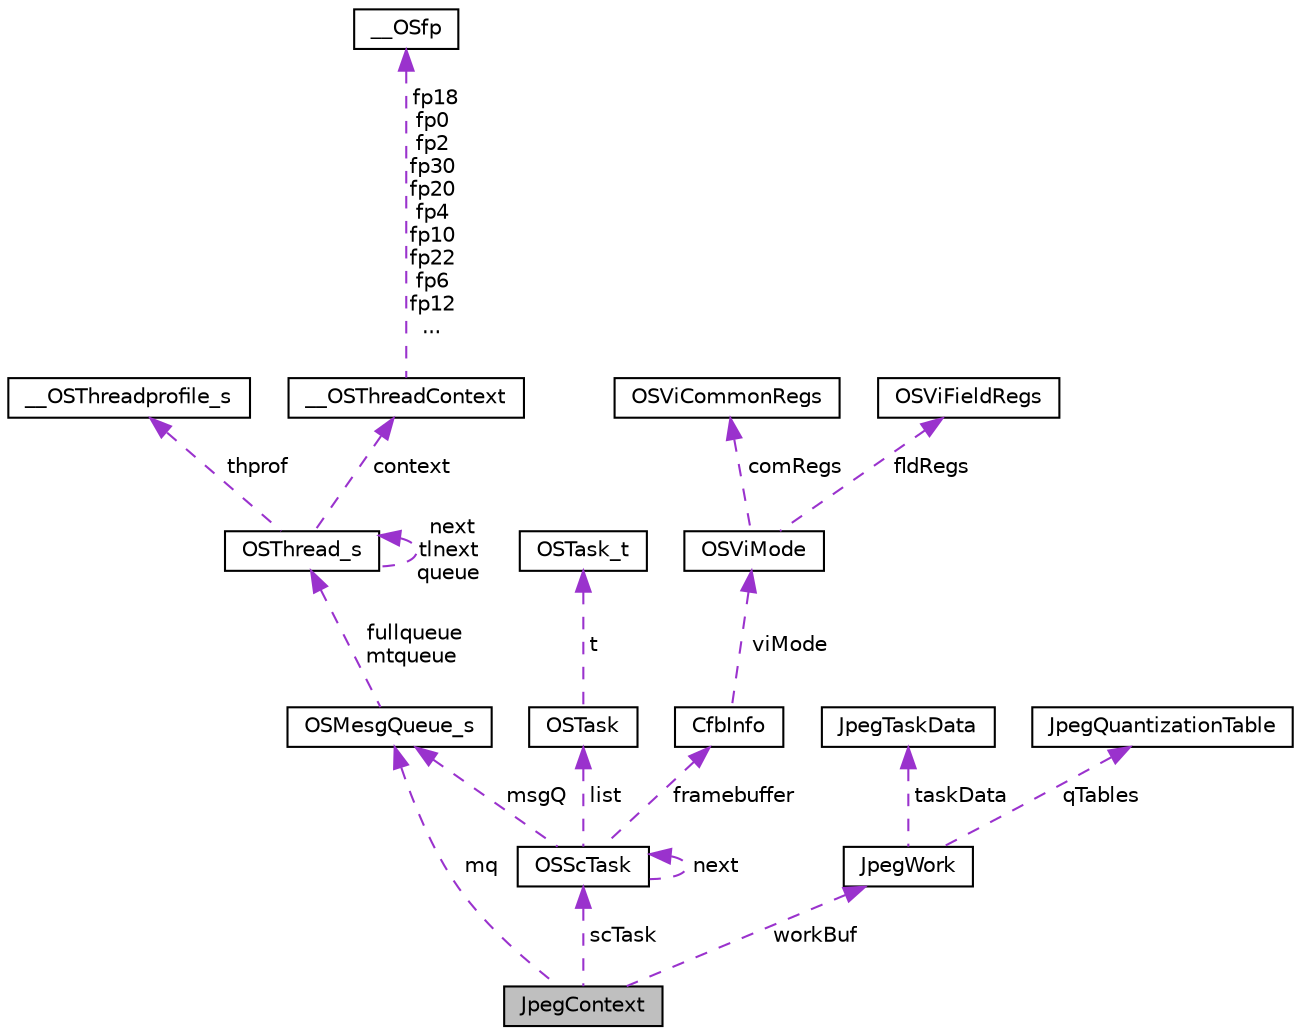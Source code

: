 digraph "JpegContext"
{
 // LATEX_PDF_SIZE
  edge [fontname="Helvetica",fontsize="10",labelfontname="Helvetica",labelfontsize="10"];
  node [fontname="Helvetica",fontsize="10",shape=record];
  Node1 [label="JpegContext",height=0.2,width=0.4,color="black", fillcolor="grey75", style="filled", fontcolor="black",tooltip=" "];
  Node2 -> Node1 [dir="back",color="darkorchid3",fontsize="10",style="dashed",label=" scTask" ,fontname="Helvetica"];
  Node2 [label="OSScTask",height=0.2,width=0.4,color="black", fillcolor="white", style="filled",URL="$dd/d33/structOSScTask.html",tooltip=" "];
  Node2 -> Node2 [dir="back",color="darkorchid3",fontsize="10",style="dashed",label=" next" ,fontname="Helvetica"];
  Node3 -> Node2 [dir="back",color="darkorchid3",fontsize="10",style="dashed",label=" msgQ" ,fontname="Helvetica"];
  Node3 [label="OSMesgQueue_s",height=0.2,width=0.4,color="black", fillcolor="white", style="filled",URL="$dc/d50/structOSMesgQueue__s.html",tooltip=" "];
  Node4 -> Node3 [dir="back",color="darkorchid3",fontsize="10",style="dashed",label=" fullqueue\nmtqueue" ,fontname="Helvetica"];
  Node4 [label="OSThread_s",height=0.2,width=0.4,color="black", fillcolor="white", style="filled",URL="$da/dec/structOSThread__s.html",tooltip=" "];
  Node5 -> Node4 [dir="back",color="darkorchid3",fontsize="10",style="dashed",label=" thprof" ,fontname="Helvetica"];
  Node5 [label="__OSThreadprofile_s",height=0.2,width=0.4,color="black", fillcolor="white", style="filled",URL="$dc/d70/struct____OSThreadprofile__s.html",tooltip=" "];
  Node4 -> Node4 [dir="back",color="darkorchid3",fontsize="10",style="dashed",label=" next\ntlnext\nqueue" ,fontname="Helvetica"];
  Node6 -> Node4 [dir="back",color="darkorchid3",fontsize="10",style="dashed",label=" context" ,fontname="Helvetica"];
  Node6 [label="__OSThreadContext",height=0.2,width=0.4,color="black", fillcolor="white", style="filled",URL="$d9/dec/struct____OSThreadContext.html",tooltip=" "];
  Node7 -> Node6 [dir="back",color="darkorchid3",fontsize="10",style="dashed",label=" fp18\nfp0\nfp2\nfp30\nfp20\nfp4\nfp10\nfp22\nfp6\nfp12\n..." ,fontname="Helvetica"];
  Node7 [label="__OSfp",height=0.2,width=0.4,color="black", fillcolor="white", style="filled",URL="$d0/d5b/union____OSfp.html",tooltip=" "];
  Node8 -> Node2 [dir="back",color="darkorchid3",fontsize="10",style="dashed",label=" list" ,fontname="Helvetica"];
  Node8 [label="OSTask",height=0.2,width=0.4,color="black", fillcolor="white", style="filled",URL="$d7/da9/unionOSTask.html",tooltip=" "];
  Node9 -> Node8 [dir="back",color="darkorchid3",fontsize="10",style="dashed",label=" t" ,fontname="Helvetica"];
  Node9 [label="OSTask_t",height=0.2,width=0.4,color="black", fillcolor="white", style="filled",URL="$dc/da4/structOSTask__t.html",tooltip=" "];
  Node10 -> Node2 [dir="back",color="darkorchid3",fontsize="10",style="dashed",label=" framebuffer" ,fontname="Helvetica"];
  Node10 [label="CfbInfo",height=0.2,width=0.4,color="black", fillcolor="white", style="filled",URL="$de/d30/structCfbInfo.html",tooltip=" "];
  Node11 -> Node10 [dir="back",color="darkorchid3",fontsize="10",style="dashed",label=" viMode" ,fontname="Helvetica"];
  Node11 [label="OSViMode",height=0.2,width=0.4,color="black", fillcolor="white", style="filled",URL="$d8/de1/structOSViMode.html",tooltip=" "];
  Node12 -> Node11 [dir="back",color="darkorchid3",fontsize="10",style="dashed",label=" comRegs" ,fontname="Helvetica"];
  Node12 [label="OSViCommonRegs",height=0.2,width=0.4,color="black", fillcolor="white", style="filled",URL="$dd/df9/structOSViCommonRegs.html",tooltip=" "];
  Node13 -> Node11 [dir="back",color="darkorchid3",fontsize="10",style="dashed",label=" fldRegs" ,fontname="Helvetica"];
  Node13 [label="OSViFieldRegs",height=0.2,width=0.4,color="black", fillcolor="white", style="filled",URL="$d5/d35/structOSViFieldRegs.html",tooltip=" "];
  Node3 -> Node1 [dir="back",color="darkorchid3",fontsize="10",style="dashed",label=" mq" ,fontname="Helvetica"];
  Node14 -> Node1 [dir="back",color="darkorchid3",fontsize="10",style="dashed",label=" workBuf" ,fontname="Helvetica"];
  Node14 [label="JpegWork",height=0.2,width=0.4,color="black", fillcolor="white", style="filled",URL="$d6/d7f/structJpegWork.html",tooltip=" "];
  Node15 -> Node14 [dir="back",color="darkorchid3",fontsize="10",style="dashed",label=" taskData" ,fontname="Helvetica"];
  Node15 [label="JpegTaskData",height=0.2,width=0.4,color="black", fillcolor="white", style="filled",URL="$d0/d23/structJpegTaskData.html",tooltip=" "];
  Node16 -> Node14 [dir="back",color="darkorchid3",fontsize="10",style="dashed",label=" qTables" ,fontname="Helvetica"];
  Node16 [label="JpegQuantizationTable",height=0.2,width=0.4,color="black", fillcolor="white", style="filled",URL="$db/d8d/structJpegQuantizationTable.html",tooltip=" "];
}
